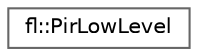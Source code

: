 digraph "Graphical Class Hierarchy"
{
 // INTERACTIVE_SVG=YES
 // LATEX_PDF_SIZE
  bgcolor="transparent";
  edge [fontname=Helvetica,fontsize=10,labelfontname=Helvetica,labelfontsize=10];
  node [fontname=Helvetica,fontsize=10,shape=box,height=0.2,width=0.4];
  rankdir="LR";
  Node0 [id="Node000000",label="fl::PirLowLevel",height=0.2,width=0.4,color="grey40", fillcolor="white", style="filled",URL="$da/d06/classfl_1_1_pir_low_level.html",tooltip=" "];
}
